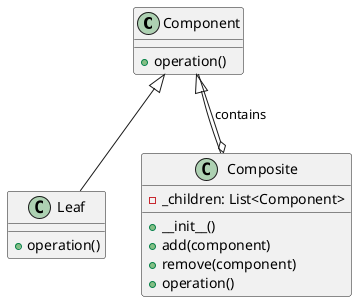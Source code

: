 @startuml

class Component {
    + operation()
}

class Leaf {
    + operation()
}

class Composite {
    - _children: List<Component>
    + __init__()
    + add(component)
    + remove(component)
    + operation()
}

Component <|-- Leaf
Component <|-- Composite
Composite o-- Component : contains

@enduml
